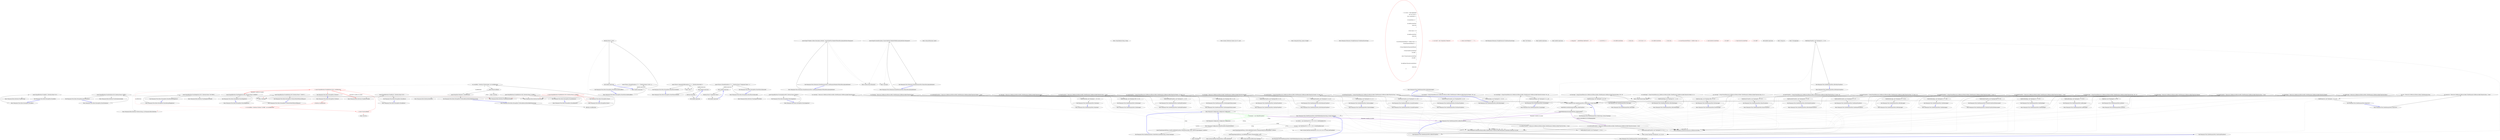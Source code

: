 digraph  {
m2_51 [cluster="Humanizer.Bytes.ByteSize.FromBits(long)", file="EnumExtensions.cs", label="Entry Humanizer.Bytes.ByteSize.FromBits(long)", span="93-93"];
m2_5 [cluster="Unk.Equal", file="EnumExtensions.cs", label="Entry Unk.Equal", span=""];
m2_26 [cluster="Humanizer.Tests.Bytes.ParsingTests.TryParseWorksWithLotsOfSpaces()", file="EnumExtensions.cs", label="Entry Humanizer.Tests.Bytes.ParsingTests.TryParseWorksWithLotsOfSpaces()", span="45-45"];
m2_27 [cluster="Humanizer.Tests.Bytes.ParsingTests.TryParseWorksWithLotsOfSpaces()", file="EnumExtensions.cs", label="Assert.Equal(ByteSize.FromKilobytes(100), ByteSize.Parse('' 100 KB ''))", span="47-47"];
m2_28 [cluster="Humanizer.Tests.Bytes.ParsingTests.TryParseWorksWithLotsOfSpaces()", file="EnumExtensions.cs", label="Exit Humanizer.Tests.Bytes.ParsingTests.TryParseWorksWithLotsOfSpaces()", span="45-45"];
m2_12 [cluster="Humanizer.Bytes.ByteSize.TryParse(string, out Humanizer.Bytes.ByteSize)", file="EnumExtensions.cs", label="Entry Humanizer.Bytes.ByteSize.TryParse(string, out Humanizer.Bytes.ByteSize)", span="280-280"];
m2_17 [cluster="Humanizer.Bytes.ByteSize.FromMegabytes(double)", file="EnumExtensions.cs", label="Entry Humanizer.Bytes.ByteSize.FromMegabytes(double)", span="108-108"];
m2_55 [cluster="Humanizer.Bytes.ByteSize.FromBytes(double)", file="EnumExtensions.cs", label="Entry Humanizer.Bytes.ByteSize.FromBytes(double)", span="98-98"];
m2_32 [cluster="Unk.>", file="EnumExtensions.cs", label="Entry Unk.>", span=""];
m2_18 [cluster="Humanizer.Tests.Bytes.ParsingTests.TryParseReturnsFalseOnBadValue(string)", file="EnumExtensions.cs", label="Entry Humanizer.Tests.Bytes.ParsingTests.TryParseReturnsFalseOnBadValue(string)", span="35-35"];
m2_19 [cluster="Humanizer.Tests.Bytes.ParsingTests.TryParseReturnsFalseOnBadValue(string)", file="EnumExtensions.cs", label="ByteSize resultByteSize", span="37-37"];
m2_20 [cluster="Humanizer.Tests.Bytes.ParsingTests.TryParseReturnsFalseOnBadValue(string)", file="EnumExtensions.cs", label="var resultBool = ByteSize.TryParse(input, out resultByteSize)", span="38-38"];
m2_21 [cluster="Humanizer.Tests.Bytes.ParsingTests.TryParseReturnsFalseOnBadValue(string)", file="EnumExtensions.cs", label="Assert.False(resultBool)", span="40-40"];
m2_22 [cluster="Humanizer.Tests.Bytes.ParsingTests.TryParseReturnsFalseOnBadValue(string)", file="EnumExtensions.cs", label="Assert.Equal(new ByteSize(), resultByteSize)", span="41-41"];
m2_23 [cluster="Humanizer.Tests.Bytes.ParsingTests.TryParseReturnsFalseOnBadValue(string)", file="EnumExtensions.cs", label="Exit Humanizer.Tests.Bytes.ParsingTests.TryParseReturnsFalseOnBadValue(string)", span="35-35"];
m2_24 [cluster="Unk.False", file="EnumExtensions.cs", label="Entry Unk.False", span=""];
m2_48 [cluster="Humanizer.Tests.Bytes.ParsingTests.ParseBits()", file="EnumExtensions.cs", label="Entry Humanizer.Tests.Bytes.ParsingTests.ParseBits()", span="69-69"];
m2_49 [cluster="Humanizer.Tests.Bytes.ParsingTests.ParseBits()", file="EnumExtensions.cs", label="Assert.Equal(ByteSize.FromBits(1), ByteSize.Parse(''1b''))", span="71-71"];
m2_50 [cluster="Humanizer.Tests.Bytes.ParsingTests.ParseBits()", file="EnumExtensions.cs", label="Exit Humanizer.Tests.Bytes.ParsingTests.ParseBits()", span="69-69"];
m2_42 [cluster="Humanizer.Tests.Bytes.ParsingTests.ParseThrowsOnNull()", file="EnumExtensions.cs", label="Entry Humanizer.Tests.Bytes.ParsingTests.ParseThrowsOnNull()", span="63-63"];
m2_43 [cluster="Humanizer.Tests.Bytes.ParsingTests.ParseThrowsOnNull()", file="EnumExtensions.cs", label="Assert.Throws<ArgumentNullException>(() => { ByteSize.Parse(null); })", span="65-65"];
m2_44 [cluster="Humanizer.Tests.Bytes.ParsingTests.ParseThrowsOnNull()", file="EnumExtensions.cs", label="Exit Humanizer.Tests.Bytes.ParsingTests.ParseThrowsOnNull()", span="63-63"];
m2_4 [cluster="Humanizer.Bytes.ByteSize.Parse(string)", file="EnumExtensions.cs", label="Entry Humanizer.Bytes.ByteSize.Parse(string)", span="354-354"];
m2_29 [cluster="Humanizer.Tests.Bytes.ParsingTests.ParseThrowsOnPartialBits()", file="EnumExtensions.cs", label="Entry Humanizer.Tests.Bytes.ParsingTests.ParseThrowsOnPartialBits()", span="51-51"];
m2_30 [cluster="Humanizer.Tests.Bytes.ParsingTests.ParseThrowsOnPartialBits()", file="EnumExtensions.cs", label="Assert.Throws<FormatException>(() => { ByteSize.Parse(''10.5b''); })", span="53-53"];
m2_31 [cluster="Humanizer.Tests.Bytes.ParsingTests.ParseThrowsOnPartialBits()", file="EnumExtensions.cs", label="Exit Humanizer.Tests.Bytes.ParsingTests.ParseThrowsOnPartialBits()", span="51-51"];
m2_66 [cluster="Humanizer.Tests.Bytes.ParsingTests.ParseTerabytes()", file="EnumExtensions.cs", label="Entry Humanizer.Tests.Bytes.ParsingTests.ParseTerabytes()", span="99-99"];
m2_67 [cluster="Humanizer.Tests.Bytes.ParsingTests.ParseTerabytes()", file="EnumExtensions.cs", label="Assert.Equal(ByteSize.FromTerabytes(100), ByteSize.Parse(''100TB''))", span="101-101"];
m2_68 [cluster="Humanizer.Tests.Bytes.ParsingTests.ParseTerabytes()", file="EnumExtensions.cs", label="Exit Humanizer.Tests.Bytes.ParsingTests.ParseTerabytes()", span="99-99"];
m2_69 [cluster="Humanizer.Bytes.ByteSize.FromTerabytes(double)", file="EnumExtensions.cs", label="Entry Humanizer.Bytes.ByteSize.FromTerabytes(double)", span="118-118"];
m2_36 [cluster="Humanizer.Tests.Bytes.ParsingTests.ParseThrowsOnInvalid()", file="EnumExtensions.cs", label="Entry Humanizer.Tests.Bytes.ParsingTests.ParseThrowsOnInvalid()", span="57-57"];
m2_37 [cluster="Humanizer.Tests.Bytes.ParsingTests.ParseThrowsOnInvalid()", file="EnumExtensions.cs", label="Assert.Throws<FormatException>(() => { ByteSize.Parse(''Unexpected Value''); })", span="59-59"];
m2_38 [cluster="Humanizer.Tests.Bytes.ParsingTests.ParseThrowsOnInvalid()", file="EnumExtensions.cs", label="Exit Humanizer.Tests.Bytes.ParsingTests.ParseThrowsOnInvalid()", span="57-57"];
m2_59 [cluster="Humanizer.Tests.Bytes.ParsingTests.ParseMegabytes()", file="EnumExtensions.cs", label="Entry Humanizer.Tests.Bytes.ParsingTests.ParseMegabytes()", span="87-87"];
m2_60 [cluster="Humanizer.Tests.Bytes.ParsingTests.ParseMegabytes()", file="EnumExtensions.cs", label="Assert.Equal(ByteSize.FromMegabytes(1000), ByteSize.Parse(''1000MB''))", span="89-89"];
m2_61 [cluster="Humanizer.Tests.Bytes.ParsingTests.ParseMegabytes()", file="EnumExtensions.cs", label="Exit Humanizer.Tests.Bytes.ParsingTests.ParseMegabytes()", span="87-87"];
m2_56 [cluster="Humanizer.Tests.Bytes.ParsingTests.ParseKilobytes()", file="EnumExtensions.cs", label="Entry Humanizer.Tests.Bytes.ParsingTests.ParseKilobytes()", span="81-81"];
m2_57 [cluster="Humanizer.Tests.Bytes.ParsingTests.ParseKilobytes()", file="EnumExtensions.cs", label="Assert.Equal(ByteSize.FromKilobytes(1020), ByteSize.Parse(''1020KB''))", span="83-83"];
m2_58 [cluster="Humanizer.Tests.Bytes.ParsingTests.ParseKilobytes()", file="EnumExtensions.cs", label="Exit Humanizer.Tests.Bytes.ParsingTests.ParseKilobytes()", span="81-81"];
m2_65 [cluster="Humanizer.Bytes.ByteSize.FromGigabytes(double)", file="EnumExtensions.cs", label="Entry Humanizer.Bytes.ByteSize.FromGigabytes(double)", span="113-113"];
m2_3 [cluster="Humanizer.Bytes.ByteSize.FromKilobytes(double)", file="EnumExtensions.cs", label="Entry Humanizer.Bytes.ByteSize.FromKilobytes(double)", span="103-103"];
m2_0 [cluster="Humanizer.Tests.Bytes.ParsingTests.Parse()", file="EnumExtensions.cs", label="Entry Humanizer.Tests.Bytes.ParsingTests.Parse()", span="10-10"];
m2_1 [cluster="Humanizer.Tests.Bytes.ParsingTests.Parse()", color=red, community=0, file="EnumExtensions.cs", label="-1: Assert.Equal(ByteSize.FromKilobytes(1020), ByteSize.Parse(''1020KB''))", span="12-12"];
m2_2 [cluster="Humanizer.Tests.Bytes.ParsingTests.Parse()", file="EnumExtensions.cs", label="Exit Humanizer.Tests.Bytes.ParsingTests.Parse()", span="10-10"];
m2_45 [cluster="lambda expression", file="EnumExtensions.cs", label="Entry lambda expression", span="65-65"];
m2_33 [cluster="lambda expression", file="EnumExtensions.cs", label="Entry lambda expression", span="53-53"];
m2_34 [cluster="lambda expression", file="EnumExtensions.cs", label="ByteSize.Parse(''10.5b'')", span="53-53"];
m2_35 [cluster="lambda expression", file="EnumExtensions.cs", label="Exit lambda expression", span="53-53"];
m2_39 [cluster="lambda expression", file="EnumExtensions.cs", label="Entry lambda expression", span="59-59"];
m2_40 [cluster="lambda expression", file="EnumExtensions.cs", label="ByteSize.Parse(''Unexpected Value'')", span="59-59"];
m2_41 [cluster="lambda expression", file="EnumExtensions.cs", label="Exit lambda expression", span="59-59"];
m2_46 [cluster="lambda expression", file="EnumExtensions.cs", label="ByteSize.Parse(null)", span="65-65"];
m2_47 [cluster="lambda expression", file="EnumExtensions.cs", label="Exit lambda expression", span="65-65"];
m2_62 [cluster="Humanizer.Tests.Bytes.ParsingTests.ParseGigabytes()", file="EnumExtensions.cs", label="Entry Humanizer.Tests.Bytes.ParsingTests.ParseGigabytes()", span="93-93"];
m2_63 [cluster="Humanizer.Tests.Bytes.ParsingTests.ParseGigabytes()", file="EnumExtensions.cs", label="Assert.Equal(ByteSize.FromGigabytes(805), ByteSize.Parse(''805GB''))", span="95-95"];
m2_64 [cluster="Humanizer.Tests.Bytes.ParsingTests.ParseGigabytes()", file="EnumExtensions.cs", label="Exit Humanizer.Tests.Bytes.ParsingTests.ParseGigabytes()", span="93-93"];
m2_13 [cluster="Unk.True", file="EnumExtensions.cs", label="Entry Unk.True", span=""];
m2_25 [cluster="Humanizer.Bytes.ByteSize.ByteSize()", file="EnumExtensions.cs", label="Entry Humanizer.Bytes.ByteSize.ByteSize()", span="8-8"];
m2_52 [cluster="Humanizer.Tests.Bytes.ParsingTests.ParseBytes()", file="EnumExtensions.cs", label="Entry Humanizer.Tests.Bytes.ParsingTests.ParseBytes()", span="75-75"];
m2_53 [cluster="Humanizer.Tests.Bytes.ParsingTests.ParseBytes()", file="EnumExtensions.cs", label="Assert.Equal(ByteSize.FromBytes(1), ByteSize.Parse(''1B''))", span="77-77"];
m2_54 [cluster="Humanizer.Tests.Bytes.ParsingTests.ParseBytes()", file="EnumExtensions.cs", label="Exit Humanizer.Tests.Bytes.ParsingTests.ParseBytes()", span="75-75"];
m2_6 [cluster="Humanizer.Tests.Bytes.ParsingTests.TryParse()", file="EnumExtensions.cs", label="Entry Humanizer.Tests.Bytes.ParsingTests.TryParse()", span="16-16"];
m2_7 [cluster="Humanizer.Tests.Bytes.ParsingTests.TryParse()", color=red, community=0, file="EnumExtensions.cs", label="-1: ByteSize resultByteSize", span="18-18"];
m2_8 [cluster="Humanizer.Tests.Bytes.ParsingTests.TryParse()", color=red, community=0, file="EnumExtensions.cs", label="-1: var resultBool = ByteSize.TryParse(''1020KB'', out resultByteSize)", span="19-19"];
m2_9 [cluster="Humanizer.Tests.Bytes.ParsingTests.TryParse()", color=red, community=0, file="EnumExtensions.cs", label="-1: Assert.True(resultBool)", span="21-21"];
m2_10 [cluster="Humanizer.Tests.Bytes.ParsingTests.TryParse()", color=red, community=0, file="EnumExtensions.cs", label="-1: Assert.Equal(ByteSize.FromKilobytes(1020), resultByteSize)", span="22-22"];
m2_11 [cluster="Humanizer.Tests.Bytes.ParsingTests.TryParse()", file="EnumExtensions.cs", label="Exit Humanizer.Tests.Bytes.ParsingTests.TryParse()", span="16-16"];
m2_14 [cluster="Humanizer.Tests.Bytes.ParsingTests.ParseDecimalMegabytes()", file="EnumExtensions.cs", label="Entry Humanizer.Tests.Bytes.ParsingTests.ParseDecimalMegabytes()", span="26-26"];
m2_15 [cluster="Humanizer.Tests.Bytes.ParsingTests.ParseDecimalMegabytes()", file="EnumExtensions.cs", label="Assert.Equal(ByteSize.FromMegabytes(100.5), ByteSize.Parse(''100.5MB''))", span="28-28"];
m2_16 [cluster="Humanizer.Tests.Bytes.ParsingTests.ParseDecimalMegabytes()", file="EnumExtensions.cs", label="Exit Humanizer.Tests.Bytes.ParsingTests.ParseDecimalMegabytes()", span="26-26"];
m3_4 [cluster="Unk.Equal", file="EnumExtensionsTests.cs", label="Entry Unk.Equal", span=""];
m3_5 [cluster="Humanizer.Tests.Extensions.EnumExtensionsTests.CanHumanizeMembersWithoutDescriptionAttribute()", file="EnumExtensionsTests.cs", label="Entry Humanizer.Tests.Extensions.EnumExtensionsTests.CanHumanizeMembersWithoutDescriptionAttribute()", span="24-24"];
m3_6 [cluster="Humanizer.Tests.Extensions.EnumExtensionsTests.CanHumanizeMembersWithoutDescriptionAttribute()", file="EnumExtensionsTests.cs", label="Assert.Equal(''Member without description attribute'', EnumUnderTest.MemberWithoutDescriptionAttribute.Humanize())", span="26-26"];
m3_7 [cluster="Humanizer.Tests.Extensions.EnumExtensionsTests.CanHumanizeMembersWithoutDescriptionAttribute()", file="EnumExtensionsTests.cs", label="Exit Humanizer.Tests.Extensions.EnumExtensionsTests.CanHumanizeMembersWithoutDescriptionAttribute()", span="24-24"];
m3_3 [cluster="System.Enum.Humanize()", file="EnumExtensionsTests.cs", label="Entry System.Enum.Humanize()", span="8-8"];
m3_0 [cluster="Humanizer.Tests.Extensions.EnumExtensionsTests.HonorsDescriptionAttribute()", file="EnumExtensionsTests.cs", label="Entry Humanizer.Tests.Extensions.EnumExtensionsTests.HonorsDescriptionAttribute()", span="18-18"];
m3_1 [cluster="Humanizer.Tests.Extensions.EnumExtensionsTests.HonorsDescriptionAttribute()", file="EnumExtensionsTests.cs", label="Assert.Equal(CustomDescription, EnumUnderTest.MemberWithDescriptionAttribute.Humanize())", span="20-20"];
m3_2 [cluster="Humanizer.Tests.Extensions.EnumExtensionsTests.HonorsDescriptionAttribute()", file="EnumExtensionsTests.cs", label="Exit Humanizer.Tests.Extensions.EnumExtensionsTests.HonorsDescriptionAttribute()", span="18-18"];
m4_3 [cluster="string.Split(params char[])", file="StringExtensions.cs", label="Entry string.Split(params char[])", span="0-0"];
m4_14 [cluster="string.Replace(string, string)", file="StringExtensions.cs", label="Entry string.Replace(string, string)", span="0-0"];
m4_10 [cluster="System.Collections.Generic.List<T>.List()", file="StringExtensions.cs", label="Entry System.Collections.Generic.List<T>.List()", span="0-0"];
m4_4 [cluster="string.Join(string, params string[])", file="StringExtensions.cs", label="Entry string.Join(string, params string[])", span="0-0"];
m4_5 [cluster="Humanize.Extensions.StringExtensions.FromPascalCase(string)", file="StringExtensions.cs", label="Entry Humanize.Extensions.StringExtensions.FromPascalCase(string)", span="9-9"];
m4_6 [cluster="Humanize.Extensions.StringExtensions.FromPascalCase(string)", color=red, community=0, file="StringExtensions.cs", label="-1: var chars = name.Aggregate(\r\n                new List<char>(),\r\n                (list, currentChar) =>\r\n                {\r\n                    if (currentChar == ' ')\r\n                    {\r\n                        list.Add(currentChar);\r\n                        return list;\r\n                    }\r\n\r\n                    if (list.Count == 0)\r\n                    {\r\n                        list.Add(currentChar);\r\n                        return list;\r\n                    }\r\n\r\n                    var lastCharacterInTheList = list[list.Count - 1];\r\n                    if (lastCharacterInTheList != ' ')\r\n                    {\r\n                        if (char.IsDigit(lastCharacterInTheList))\r\n                        {\r\n                            if (char.IsLetter(currentChar))\r\n                                list.Add(' ');\r\n                        }\r\n                        else if (!char.IsLower(currentChar))\r\n                            list.Add(' ');\r\n                    }\r\n\r\n                    list.Add(char.ToLower(currentChar));\r\n\r\n                    return list;\r\n                })", span="11-42"];
m4_7 [cluster="Humanize.Extensions.StringExtensions.FromPascalCase(string)", color=red, community=0, file="StringExtensions.cs", label="-1: var result = new string(chars.ToArray())", span="44-44"];
m4_8 [cluster="Humanize.Extensions.StringExtensions.FromPascalCase(string)", color=red, community=0, file="StringExtensions.cs", label="-1: return result.Replace('' i '', '' I '');", span="45-45"];
m4_9 [cluster="Humanize.Extensions.StringExtensions.FromPascalCase(string)", file="StringExtensions.cs", label="Exit Humanize.Extensions.StringExtensions.FromPascalCase(string)", span="9-9"];
m4_13 [cluster="Unk.ToArray", file="StringExtensions.cs", label="Entry Unk.ToArray", span=""];
m4_15 [cluster="lambda expression", file="StringExtensions.cs", label="Entry lambda expression", span="13-42"];
m4_0 [cluster="lambda expression", file="StringExtensions.cs", label="Entry lambda expression", span="8-8"];
m4_1 [cluster="lambda expression", color=red, community=0, file="StringExtensions.cs", label="-1: string.Join('' '', methodName.Split(new[] { '_' }))", span="8-8"];
m4_16 [cluster="lambda expression", color=red, community=0, file="StringExtensions.cs", label="-1: currentChar == ' '", span="15-15"];
m4_17 [cluster="lambda expression", color=red, community=0, file="StringExtensions.cs", label="-1: list.Add(currentChar)", span="17-17"];
m4_18 [cluster="lambda expression", color=red, community=0, file="StringExtensions.cs", label="-1: return list;", span="18-18"];
m4_19 [cluster="lambda expression", color=red, community=0, file="StringExtensions.cs", label="-1: list.Count == 0", span="21-21"];
m4_20 [cluster="lambda expression", color=red, community=0, file="StringExtensions.cs", label="-1: list.Add(currentChar)", span="23-23"];
m4_21 [cluster="lambda expression", color=red, community=0, file="StringExtensions.cs", label="-1: return list;", span="24-24"];
m4_22 [cluster="lambda expression", color=red, community=0, file="StringExtensions.cs", label="-1: var lastCharacterInTheList = list[list.Count - 1]", span="27-27"];
m4_25 [cluster="lambda expression", color=red, community=0, file="StringExtensions.cs", label="-1: char.IsLetter(currentChar)", span="32-32"];
m4_26 [cluster="lambda expression", color=red, community=0, file="StringExtensions.cs", label="-1: list.Add(' ')", span="33-33"];
m4_27 [cluster="lambda expression", color=red, community=0, file="StringExtensions.cs", label="-1: !char.IsLower(currentChar)", span="35-35"];
m4_28 [cluster="lambda expression", color=red, community=0, file="StringExtensions.cs", label="-1: list.Add(' ')", span="36-36"];
m4_2 [cluster="lambda expression", file="StringExtensions.cs", label="Exit lambda expression", span="8-8"];
m4_12 [cluster="string.cstr", file="StringExtensions.cs", label="Entry string.cstr", span=""];
m4_11 [cluster="Unk.Aggregate", file="StringExtensions.cs", label="Entry Unk.Aggregate", span=""];
m5_92 [cluster="Humanizer.Tests.DateHumanizeTests.AFewMinutesAgo()", file="StringExtensionsTests.cs", label="Entry Humanizer.Tests.DateHumanizeTests.AFewMinutesAgo()", span="153-153"];
m5_93 [cluster="Humanizer.Tests.DateHumanizeTests.AFewMinutesAgo()", file="StringExtensionsTests.cs", label="var minsAgo = string.Format(Resources.GetResource(ResourceKeys.DateHumanize.GetResourceKey(TimeUnit.Minute, 10)), 10)", span="155-155"];
m5_94 [cluster="Humanizer.Tests.DateHumanizeTests.AFewMinutesAgo()", file="StringExtensionsTests.cs", label="Verify(minsAgo, new TimeSpan(0, 0, -10, 0))", span="156-156"];
m5_95 [cluster="Humanizer.Tests.DateHumanizeTests.AFewMinutesAgo()", file="StringExtensionsTests.cs", label="Exit Humanizer.Tests.DateHumanizeTests.AFewMinutesAgo()", span="153-153"];
m5_7 [cluster="System.DateTime.Humanize(bool, System.DateTime?)", file="StringExtensionsTests.cs", label="Entry System.DateTime.Humanize(bool, System.DateTime?)", span="18-18"];
m5_52 [cluster="Humanizer.Tests.DateHumanizeTests.AFewDaysFromNow()", file="StringExtensionsTests.cs", label="Entry Humanizer.Tests.DateHumanizeTests.AFewDaysFromNow()", span="83-83"];
m5_53 [cluster="Humanizer.Tests.DateHumanizeTests.AFewDaysFromNow()", file="StringExtensionsTests.cs", label="var daysFromNow = string.Format(Resources.GetResource(ResourceKeys.DateHumanize.GetResourceKey(TimeUnit.Day, 10, true)), 10)", span="85-85"];
m5_54 [cluster="Humanizer.Tests.DateHumanizeTests.AFewDaysFromNow()", file="StringExtensionsTests.cs", label="Verify(daysFromNow, new TimeSpan(10, 1, 0, 0))", span="86-86"];
m5_55 [cluster="Humanizer.Tests.DateHumanizeTests.AFewDaysFromNow()", file="StringExtensionsTests.cs", label="Exit Humanizer.Tests.DateHumanizeTests.AFewDaysFromNow()", span="83-83"];
m5_36 [cluster="Humanizer.Tests.DateHumanizeTests.AFewMinutesFromNow()", file="StringExtensionsTests.cs", label="Entry Humanizer.Tests.DateHumanizeTests.AFewMinutesFromNow()", span="55-55"];
m5_37 [cluster="Humanizer.Tests.DateHumanizeTests.AFewMinutesFromNow()", file="StringExtensionsTests.cs", label="var minsFromNow = string.Format(Resources.GetResource(ResourceKeys.DateHumanize.GetResourceKey(TimeUnit.Minute, 10, true)), 10)", span="57-57"];
m5_38 [cluster="Humanizer.Tests.DateHumanizeTests.AFewMinutesFromNow()", file="StringExtensionsTests.cs", label="Verify(minsFromNow, new TimeSpan(0, 0, 10, 0))", span="58-58"];
m5_39 [cluster="Humanizer.Tests.DateHumanizeTests.AFewMinutesFromNow()", file="StringExtensionsTests.cs", label="Exit Humanizer.Tests.DateHumanizeTests.AFewMinutesFromNow()", span="55-55"];
m5_72 [cluster="Humanizer.Tests.DateHumanizeTests.FewYearsFromNow()", file="StringExtensionsTests.cs", label="Entry Humanizer.Tests.DateHumanizeTests.FewYearsFromNow()", span="118-118"];
m5_73 [cluster="Humanizer.Tests.DateHumanizeTests.FewYearsFromNow()", file="StringExtensionsTests.cs", label="var fewYearsFromNow = string.Format(Resources.GetResource(ResourceKeys.DateHumanize.GetResourceKey(TimeUnit.Year, 2, true)), 2)", span="120-120"];
m5_74 [cluster="Humanizer.Tests.DateHumanizeTests.FewYearsFromNow()", file="StringExtensionsTests.cs", label="Verify(fewYearsFromNow, new TimeSpan(900, 0, 0, 0))", span="121-121"];
m5_75 [cluster="Humanizer.Tests.DateHumanizeTests.FewYearsFromNow()", file="StringExtensionsTests.cs", label="Exit Humanizer.Tests.DateHumanizeTests.FewYearsFromNow()", span="118-118"];
m5_120 [cluster="Humanizer.Tests.DateHumanizeTests.OneYearAgoIsNotAccureate()", file="StringExtensionsTests.cs", label="Entry Humanizer.Tests.DateHumanizeTests.OneYearAgoIsNotAccureate()", span="202-202"];
m5_121 [cluster="Humanizer.Tests.DateHumanizeTests.OneYearAgoIsNotAccureate()", file="StringExtensionsTests.cs", label="var aYearAgo = Resources.GetResource(ResourceKeys.DateHumanize.GetResourceKey(TimeUnit.Year))", span="204-204"];
m5_122 [cluster="Humanizer.Tests.DateHumanizeTests.OneYearAgoIsNotAccureate()", file="StringExtensionsTests.cs", label="Verify(aYearAgo, new TimeSpan(-360, 0, 0, 0))", span="205-205"];
m5_123 [cluster="Humanizer.Tests.DateHumanizeTests.OneYearAgoIsNotAccureate()", file="StringExtensionsTests.cs", label="Exit Humanizer.Tests.DateHumanizeTests.OneYearAgoIsNotAccureate()", span="202-202"];
m5_8 [cluster="Unk.Equal", file="StringExtensionsTests.cs", label="Entry Unk.Equal", span=""];
m5_9 [cluster="Humanizer.Tests.DateHumanizeTests.VerifyWithDateInjection(string, System.TimeSpan)", file="StringExtensionsTests.cs", label="Entry Humanizer.Tests.DateHumanizeTests.VerifyWithDateInjection(string, System.TimeSpan)", span="18-18"];
m5_10 [cluster="Humanizer.Tests.DateHumanizeTests.VerifyWithDateInjection(string, System.TimeSpan)", file="StringExtensionsTests.cs", label="var utcNow = new DateTime(2013, 6, 20, 9, 58, 22, DateTimeKind.Utc)", span="20-20"];
m5_12 [cluster="Humanizer.Tests.DateHumanizeTests.VerifyWithDateInjection(string, System.TimeSpan)", file="StringExtensionsTests.cs", label="Assert.Equal(expectedString, utcNow.Add(deltaFromNow).Humanize(dateToCompareAgainst: utcNow))", span="23-23"];
m5_13 [cluster="Humanizer.Tests.DateHumanizeTests.VerifyWithDateInjection(string, System.TimeSpan)", file="StringExtensionsTests.cs", label="Assert.Equal(expectedString, now.Add(deltaFromNow).Humanize(false, now))", span="24-24"];
m5_11 [cluster="Humanizer.Tests.DateHumanizeTests.VerifyWithDateInjection(string, System.TimeSpan)", file="StringExtensionsTests.cs", label="var now = new DateTime(2013, 6, 20, 11, 58, 22, DateTimeKind.Local)", span="21-21"];
m5_14 [cluster="Humanizer.Tests.DateHumanizeTests.VerifyWithDateInjection(string, System.TimeSpan)", file="StringExtensionsTests.cs", label="Exit Humanizer.Tests.DateHumanizeTests.VerifyWithDateInjection(string, System.TimeSpan)", span="18-18"];
m5_56 [cluster="Humanizer.Tests.DateHumanizeTests.OneMonthFromNow()", file="StringExtensionsTests.cs", label="Entry Humanizer.Tests.DateHumanizeTests.OneMonthFromNow()", span="90-90"];
m5_57 [cluster="Humanizer.Tests.DateHumanizeTests.OneMonthFromNow()", file="StringExtensionsTests.cs", label="var oneMonthFromNow = Resources.GetResource(ResourceKeys.DateHumanize.GetResourceKey(TimeUnit.Month, 1, true))", span="92-92"];
m5_58 [cluster="Humanizer.Tests.DateHumanizeTests.OneMonthFromNow()", file="StringExtensionsTests.cs", label="Verify(oneMonthFromNow, new TimeSpan(31, 1, 0, 0))", span="93-93"];
m5_59 [cluster="Humanizer.Tests.DateHumanizeTests.OneMonthFromNow()", file="StringExtensionsTests.cs", label="Exit Humanizer.Tests.DateHumanizeTests.OneMonthFromNow()", span="90-90"];
m5_104 [cluster="Humanizer.Tests.DateHumanizeTests.Yesterday()", file="StringExtensionsTests.cs", label="Entry Humanizer.Tests.DateHumanizeTests.Yesterday()", span="174-174"];
m5_105 [cluster="Humanizer.Tests.DateHumanizeTests.Yesterday()", file="StringExtensionsTests.cs", label="var yesterday = Resources.GetResource(ResourceKeys.DateHumanize.GetResourceKey(TimeUnit.Day))", span="176-176"];
m5_106 [cluster="Humanizer.Tests.DateHumanizeTests.Yesterday()", file="StringExtensionsTests.cs", label="Verify(yesterday, new TimeSpan(-1, -10, 0, 0))", span="177-177"];
m5_107 [cluster="Humanizer.Tests.DateHumanizeTests.Yesterday()", file="StringExtensionsTests.cs", label="Exit Humanizer.Tests.DateHumanizeTests.Yesterday()", span="174-174"];
m5_26 [cluster="System.TimeSpan.TimeSpan(int, int, int, int)", file="StringExtensionsTests.cs", label="Entry System.TimeSpan.TimeSpan(int, int, int, int)", span="0-0"];
m5_20 [cluster="Humanizer.Tests.DateHumanizeTests.OneSecondFromNow()", file="StringExtensionsTests.cs", label="Entry Humanizer.Tests.DateHumanizeTests.OneSecondFromNow()", span="34-34"];
m5_21 [cluster="Humanizer.Tests.DateHumanizeTests.OneSecondFromNow()", file="StringExtensionsTests.cs", label="var oneSecondFromNow = Resources.GetResource(ResourceKeys.DateHumanize.GetResourceKey(TimeUnit.Second, 1, true))", span="36-36"];
m5_22 [cluster="Humanizer.Tests.DateHumanizeTests.OneSecondFromNow()", file="StringExtensionsTests.cs", label="Verify(oneSecondFromNow, new TimeSpan(0, 0, 0, 1))", span="37-37"];
m5_23 [cluster="Humanizer.Tests.DateHumanizeTests.OneSecondFromNow()", file="StringExtensionsTests.cs", label="Exit Humanizer.Tests.DateHumanizeTests.OneSecondFromNow()", span="34-34"];
m5_31 [cluster="string.Format(string, object)", file="StringExtensionsTests.cs", label="Entry string.Format(string, object)", span="0-0"];
m5_84 [cluster="Humanizer.Tests.DateHumanizeTests.SecondsAgo()", file="StringExtensionsTests.cs", label="Entry Humanizer.Tests.DateHumanizeTests.SecondsAgo()", span="139-139"];
m5_85 [cluster="Humanizer.Tests.DateHumanizeTests.SecondsAgo()", file="StringExtensionsTests.cs", label="var secondsAgo = string.Format(Resources.GetResource(ResourceKeys.DateHumanize.GetResourceKey(TimeUnit.Second, 10)), 10)", span="141-141"];
m5_86 [cluster="Humanizer.Tests.DateHumanizeTests.SecondsAgo()", file="StringExtensionsTests.cs", label="Verify(secondsAgo, new TimeSpan(0, 0, 0, -10))", span="142-142"];
m5_87 [cluster="Humanizer.Tests.DateHumanizeTests.SecondsAgo()", file="StringExtensionsTests.cs", label="Exit Humanizer.Tests.DateHumanizeTests.SecondsAgo()", span="139-139"];
m5_0 [cluster="Humanizer.Configuration.Configurator.Configurator()", file="StringExtensionsTests.cs", label="Entry Humanizer.Configuration.Configurator.Configurator()", span="12-12"];
m5_1 [cluster="Humanizer.Configuration.Configurator.Configurator()", color=green, community=0, file="StringExtensionsTests.cs", label="-1: Formatter = new DefaultFormatter()", span="15-15"];
m5_3 [cluster="Humanizer.Configuration.DefaultFormatter.DefaultFormatter()", file="StringExtensionsTests.cs", label="Entry Humanizer.Configuration.DefaultFormatter.DefaultFormatter()", span="2-2"];
m5_4 [cluster="Humanizer.Tests.DateHumanizeTests.VerifyWithCurrentDate(string, System.TimeSpan)", file="StringExtensionsTests.cs", label="Assert.Equal(expectedString, localNow.Add(deltaFromNow).Humanize(utcDate: false, dateToCompareAgainst: localNow))", span="15-15"];
m5_2 [cluster="Humanizer.Configuration.Configurator.Configurator()", file="StringExtensionsTests.cs", label="Exit Humanizer.Configuration.Configurator.Configurator()", span="12-12"];
m5_5 [cluster="Humanizer.Tests.DateHumanizeTests.VerifyWithCurrentDate(string, System.TimeSpan)", file="StringExtensionsTests.cs", label="Exit Humanizer.Tests.DateHumanizeTests.VerifyWithCurrentDate(string, System.TimeSpan)", span="8-8"];
m5_40 [cluster="Humanizer.Tests.DateHumanizeTests.AnHourFromNow()", file="StringExtensionsTests.cs", label="Entry Humanizer.Tests.DateHumanizeTests.AnHourFromNow()", span="62-62"];
m5_41 [cluster="Humanizer.Tests.DateHumanizeTests.AnHourFromNow()", file="StringExtensionsTests.cs", label="var anHourFromNow = Resources.GetResource(ResourceKeys.DateHumanize.GetResourceKey(TimeUnit.Hour, 1, true))", span="64-64"];
m5_42 [cluster="Humanizer.Tests.DateHumanizeTests.AnHourFromNow()", file="StringExtensionsTests.cs", label="Verify(anHourFromNow, new TimeSpan(0, 1, 10, 0))", span="65-65"];
m5_43 [cluster="Humanizer.Tests.DateHumanizeTests.AnHourFromNow()", file="StringExtensionsTests.cs", label="Exit Humanizer.Tests.DateHumanizeTests.AnHourFromNow()", span="62-62"];
m5_24 [cluster="Humanizer.Localisation.ResourceKeys.DateHumanize.GetResourceKey(Humanizer.Localisation.TimeUnit, int, bool)", file="StringExtensionsTests.cs", label="Entry Humanizer.Localisation.ResourceKeys.DateHumanize.GetResourceKey(Humanizer.Localisation.TimeUnit, int, bool)", span="27-27"];
m5_124 [cluster="Humanizer.Tests.DateHumanizeTests.OneYearAgo()", file="StringExtensionsTests.cs", label="Entry Humanizer.Tests.DateHumanizeTests.OneYearAgo()", span="209-209"];
m5_125 [cluster="Humanizer.Tests.DateHumanizeTests.OneYearAgo()", file="StringExtensionsTests.cs", label="var aYearAgo = Resources.GetResource(ResourceKeys.DateHumanize.GetResourceKey(TimeUnit.Year))", span="211-211"];
m5_126 [cluster="Humanizer.Tests.DateHumanizeTests.OneYearAgo()", file="StringExtensionsTests.cs", label="Verify(aYearAgo, new TimeSpan(-400, 0, 0, 0))", span="212-212"];
m5_127 [cluster="Humanizer.Tests.DateHumanizeTests.OneYearAgo()", file="StringExtensionsTests.cs", label="Exit Humanizer.Tests.DateHumanizeTests.OneYearAgo()", span="209-209"];
m5_68 [cluster="Humanizer.Tests.DateHumanizeTests.OneYearFromNow()", file="StringExtensionsTests.cs", label="Entry Humanizer.Tests.DateHumanizeTests.OneYearFromNow()", span="111-111"];
m5_69 [cluster="Humanizer.Tests.DateHumanizeTests.OneYearFromNow()", file="StringExtensionsTests.cs", label="var aYearFromNow = Resources.GetResource(ResourceKeys.DateHumanize.GetResourceKey(TimeUnit.Year, 1, true))", span="113-113"];
m5_70 [cluster="Humanizer.Tests.DateHumanizeTests.OneYearFromNow()", file="StringExtensionsTests.cs", label="Verify(aYearFromNow, new TimeSpan(400, 0, 0, 0))", span="114-114"];
m5_71 [cluster="Humanizer.Tests.DateHumanizeTests.OneYearFromNow()", file="StringExtensionsTests.cs", label="Exit Humanizer.Tests.DateHumanizeTests.OneYearFromNow()", span="111-111"];
m5_27 [cluster="Humanizer.Tests.DateHumanizeTests.SecondsFromNow()", file="StringExtensionsTests.cs", label="Entry Humanizer.Tests.DateHumanizeTests.SecondsFromNow()", span="41-41"];
m5_28 [cluster="Humanizer.Tests.DateHumanizeTests.SecondsFromNow()", file="StringExtensionsTests.cs", label="var secsFromNow = string.Format(Resources.GetResource(ResourceKeys.DateHumanize.GetResourceKey(TimeUnit.Second, 10, true)), 10)", span="43-43"];
m5_29 [cluster="Humanizer.Tests.DateHumanizeTests.SecondsFromNow()", file="StringExtensionsTests.cs", label="Verify(secsFromNow, new TimeSpan(0, 0, 0, 10))", span="44-44"];
m5_30 [cluster="Humanizer.Tests.DateHumanizeTests.SecondsFromNow()", file="StringExtensionsTests.cs", label="Exit Humanizer.Tests.DateHumanizeTests.SecondsFromNow()", span="41-41"];
m5_15 [cluster="System.DateTime.DateTime(int, int, int, int, int, int, System.DateTimeKind)", file="StringExtensionsTests.cs", label="Entry System.DateTime.DateTime(int, int, int, int, int, int, System.DateTimeKind)", span="0-0"];
m5_80 [cluster="Humanizer.Tests.DateHumanizeTests.OneSecondAgo()", file="StringExtensionsTests.cs", label="Entry Humanizer.Tests.DateHumanizeTests.OneSecondAgo()", span="132-132"];
m5_81 [cluster="Humanizer.Tests.DateHumanizeTests.OneSecondAgo()", file="StringExtensionsTests.cs", label="var aSecAgo = Resources.GetResource(ResourceKeys.DateHumanize.GetResourceKey(TimeUnit.Second))", span="134-134"];
m5_82 [cluster="Humanizer.Tests.DateHumanizeTests.OneSecondAgo()", file="StringExtensionsTests.cs", label="Verify(aSecAgo, new TimeSpan(0, 0, 0, -1))", span="135-135"];
m5_83 [cluster="Humanizer.Tests.DateHumanizeTests.OneSecondAgo()", file="StringExtensionsTests.cs", label="Exit Humanizer.Tests.DateHumanizeTests.OneSecondAgo()", span="132-132"];
m5_6 [cluster="System.DateTime.Add(System.TimeSpan)", file="StringExtensionsTests.cs", label="Entry System.DateTime.Add(System.TimeSpan)", span="0-0"];
m5_88 [cluster="Humanizer.Tests.DateHumanizeTests.OneMinuteAgo()", file="StringExtensionsTests.cs", label="Entry Humanizer.Tests.DateHumanizeTests.OneMinuteAgo()", span="146-146"];
m5_89 [cluster="Humanizer.Tests.DateHumanizeTests.OneMinuteAgo()", file="StringExtensionsTests.cs", label="var aMinuteAgo = Resources.GetResource(ResourceKeys.DateHumanize.GetResourceKey(TimeUnit.Minute))", span="148-148"];
m5_90 [cluster="Humanizer.Tests.DateHumanizeTests.OneMinuteAgo()", file="StringExtensionsTests.cs", label="Verify(aMinuteAgo, new TimeSpan(0, 0, -1, -10))", span="149-149"];
m5_91 [cluster="Humanizer.Tests.DateHumanizeTests.OneMinuteAgo()", file="StringExtensionsTests.cs", label="Exit Humanizer.Tests.DateHumanizeTests.OneMinuteAgo()", span="146-146"];
m5_108 [cluster="Humanizer.Tests.DateHumanizeTests.AFewDaysAgo()", file="StringExtensionsTests.cs", label="Entry Humanizer.Tests.DateHumanizeTests.AFewDaysAgo()", span="181-181"];
m5_109 [cluster="Humanizer.Tests.DateHumanizeTests.AFewDaysAgo()", file="StringExtensionsTests.cs", label="var fewDaysAgo = string.Format(Resources.GetResource(ResourceKeys.DateHumanize.GetResourceKey(TimeUnit.Day, 10)), 10)", span="183-183"];
m5_110 [cluster="Humanizer.Tests.DateHumanizeTests.AFewDaysAgo()", file="StringExtensionsTests.cs", label="Verify(fewDaysAgo, new TimeSpan(-10, -1, 0, 0))", span="184-184"];
m5_111 [cluster="Humanizer.Tests.DateHumanizeTests.AFewDaysAgo()", file="StringExtensionsTests.cs", label="Exit Humanizer.Tests.DateHumanizeTests.AFewDaysAgo()", span="181-181"];
m5_64 [cluster="Humanizer.Tests.DateHumanizeTests.OneYearFromNowIsNotAccureate()", file="StringExtensionsTests.cs", label="Entry Humanizer.Tests.DateHumanizeTests.OneYearFromNowIsNotAccureate()", span="104-104"];
m5_65 [cluster="Humanizer.Tests.DateHumanizeTests.OneYearFromNowIsNotAccureate()", file="StringExtensionsTests.cs", label="var aYearFromNow = Resources.GetResource(ResourceKeys.DateHumanize.GetResourceKey(TimeUnit.Year, 1, true))", span="106-106"];
m5_66 [cluster="Humanizer.Tests.DateHumanizeTests.OneYearFromNowIsNotAccureate()", file="StringExtensionsTests.cs", label="Verify(aYearFromNow, new TimeSpan(360, 0, 0, 0))", span="107-107"];
m5_67 [cluster="Humanizer.Tests.DateHumanizeTests.OneYearFromNowIsNotAccureate()", file="StringExtensionsTests.cs", label="Exit Humanizer.Tests.DateHumanizeTests.OneYearFromNowIsNotAccureate()", span="104-104"];
m5_76 [cluster="Humanizer.Tests.DateHumanizeTests.JustNow()", file="StringExtensionsTests.cs", label="Entry Humanizer.Tests.DateHumanizeTests.JustNow()", span="125-125"];
m5_77 [cluster="Humanizer.Tests.DateHumanizeTests.JustNow()", file="StringExtensionsTests.cs", label="var now = Resources.GetResource(ResourceKeys.DateHumanize.Now)", span="127-127"];
m5_78 [cluster="Humanizer.Tests.DateHumanizeTests.JustNow()", file="StringExtensionsTests.cs", label="Verify(now, new TimeSpan(0, 0, 0, 0))", span="128-128"];
m5_79 [cluster="Humanizer.Tests.DateHumanizeTests.JustNow()", file="StringExtensionsTests.cs", label="Exit Humanizer.Tests.DateHumanizeTests.JustNow()", span="125-125"];
m5_44 [cluster="Humanizer.Tests.DateHumanizeTests.HoursFromNow()", file="StringExtensionsTests.cs", label="Entry Humanizer.Tests.DateHumanizeTests.HoursFromNow()", span="69-69"];
m5_45 [cluster="Humanizer.Tests.DateHumanizeTests.HoursFromNow()", file="StringExtensionsTests.cs", label="var hoursFromNow = string.Format(Resources.GetResource(ResourceKeys.DateHumanize.GetResourceKey(TimeUnit.Hour, 10, true)), 10)", span="71-71"];
m5_46 [cluster="Humanizer.Tests.DateHumanizeTests.HoursFromNow()", file="StringExtensionsTests.cs", label="Verify(hoursFromNow, new TimeSpan(0, 10, 0, 0))", span="72-72"];
m5_47 [cluster="Humanizer.Tests.DateHumanizeTests.HoursFromNow()", file="StringExtensionsTests.cs", label="Exit Humanizer.Tests.DateHumanizeTests.HoursFromNow()", span="69-69"];
m5_100 [cluster="Humanizer.Tests.DateHumanizeTests.HoursAgo()", file="StringExtensionsTests.cs", label="Entry Humanizer.Tests.DateHumanizeTests.HoursAgo()", span="167-167"];
m5_101 [cluster="Humanizer.Tests.DateHumanizeTests.HoursAgo()", file="StringExtensionsTests.cs", label="var hoursAgo = string.Format(Resources.GetResource(ResourceKeys.DateHumanize.GetResourceKey(TimeUnit.Hour, 10)), 10)", span="169-169"];
m5_102 [cluster="Humanizer.Tests.DateHumanizeTests.HoursAgo()", file="StringExtensionsTests.cs", label="Verify(hoursAgo, new TimeSpan(0, -10, 0, 0))", span="170-170"];
m5_103 [cluster="Humanizer.Tests.DateHumanizeTests.HoursAgo()", file="StringExtensionsTests.cs", label="Exit Humanizer.Tests.DateHumanizeTests.HoursAgo()", span="167-167"];
m5_112 [cluster="Humanizer.Tests.DateHumanizeTests.OneMonthAgo()", file="StringExtensionsTests.cs", label="Entry Humanizer.Tests.DateHumanizeTests.OneMonthAgo()", span="188-188"];
m5_113 [cluster="Humanizer.Tests.DateHumanizeTests.OneMonthAgo()", file="StringExtensionsTests.cs", label="var aMonthAgo = Resources.GetResource(ResourceKeys.DateHumanize.GetResourceKey(TimeUnit.Month))", span="190-190"];
m5_114 [cluster="Humanizer.Tests.DateHumanizeTests.OneMonthAgo()", file="StringExtensionsTests.cs", label="Verify(aMonthAgo, new TimeSpan(-31, -1, 0, 0))", span="191-191"];
m5_115 [cluster="Humanizer.Tests.DateHumanizeTests.OneMonthAgo()", file="StringExtensionsTests.cs", label="Exit Humanizer.Tests.DateHumanizeTests.OneMonthAgo()", span="188-188"];
m5_96 [cluster="Humanizer.Tests.DateHumanizeTests.AnHourAgo()", file="StringExtensionsTests.cs", label="Entry Humanizer.Tests.DateHumanizeTests.AnHourAgo()", span="160-160"];
m5_97 [cluster="Humanizer.Tests.DateHumanizeTests.AnHourAgo()", file="StringExtensionsTests.cs", label="var anHourAgo = Resources.GetResource(ResourceKeys.DateHumanize.GetResourceKey(TimeUnit.Hour))", span="162-162"];
m5_98 [cluster="Humanizer.Tests.DateHumanizeTests.AnHourAgo()", file="StringExtensionsTests.cs", label="Verify(anHourAgo, new TimeSpan(0, -1, -10, 0))", span="163-163"];
m5_99 [cluster="Humanizer.Tests.DateHumanizeTests.AnHourAgo()", file="StringExtensionsTests.cs", label="Exit Humanizer.Tests.DateHumanizeTests.AnHourAgo()", span="160-160"];
m5_116 [cluster="Humanizer.Tests.DateHumanizeTests.AFewMonthsAgo()", file="StringExtensionsTests.cs", label="Entry Humanizer.Tests.DateHumanizeTests.AFewMonthsAgo()", span="195-195"];
m5_117 [cluster="Humanizer.Tests.DateHumanizeTests.AFewMonthsAgo()", file="StringExtensionsTests.cs", label="var monthsAgo = string.Format(Resources.GetResource(ResourceKeys.DateHumanize.GetResourceKey(TimeUnit.Month, 2)), 2)", span="197-197"];
m5_118 [cluster="Humanizer.Tests.DateHumanizeTests.AFewMonthsAgo()", file="StringExtensionsTests.cs", label="Verify(monthsAgo, new TimeSpan(-62, -1, 0, 0))", span="198-198"];
m5_119 [cluster="Humanizer.Tests.DateHumanizeTests.AFewMonthsAgo()", file="StringExtensionsTests.cs", label="Exit Humanizer.Tests.DateHumanizeTests.AFewMonthsAgo()", span="195-195"];
m5_128 [cluster="Humanizer.Tests.DateHumanizeTests.FewYearsAgo()", file="StringExtensionsTests.cs", label="Entry Humanizer.Tests.DateHumanizeTests.FewYearsAgo()", span="216-216"];
m5_129 [cluster="Humanizer.Tests.DateHumanizeTests.FewYearsAgo()", file="StringExtensionsTests.cs", label="var yearsAgo = string.Format(Resources.GetResource(ResourceKeys.DateHumanize.GetResourceKey(TimeUnit.Year, 2)), 2)", span="218-218"];
m5_130 [cluster="Humanizer.Tests.DateHumanizeTests.FewYearsAgo()", file="StringExtensionsTests.cs", label="Verify(yearsAgo, new TimeSpan(-900, 0, 0, 0))", span="219-219"];
m5_131 [cluster="Humanizer.Tests.DateHumanizeTests.FewYearsAgo()", file="StringExtensionsTests.cs", label="Exit Humanizer.Tests.DateHumanizeTests.FewYearsAgo()", span="216-216"];
m5_32 [cluster="Humanizer.Tests.DateHumanizeTests.OneMinuteFromNow()", file="StringExtensionsTests.cs", label="Entry Humanizer.Tests.DateHumanizeTests.OneMinuteFromNow()", span="48-48"];
m5_33 [cluster="Humanizer.Tests.DateHumanizeTests.OneMinuteFromNow()", file="StringExtensionsTests.cs", label="var oneMinFromNow = Resources.GetResource(ResourceKeys.DateHumanize.GetResourceKey(TimeUnit.Minute, 1, true))", span="50-50"];
m5_34 [cluster="Humanizer.Tests.DateHumanizeTests.OneMinuteFromNow()", file="StringExtensionsTests.cs", label="Verify(oneMinFromNow, new TimeSpan(0, 0, 1, 1))", span="51-51"];
m5_35 [cluster="Humanizer.Tests.DateHumanizeTests.OneMinuteFromNow()", file="StringExtensionsTests.cs", label="Exit Humanizer.Tests.DateHumanizeTests.OneMinuteFromNow()", span="48-48"];
m5_25 [cluster="Humanizer.Localisation.Resources.GetResource(string)", file="StringExtensionsTests.cs", label="Entry Humanizer.Localisation.Resources.GetResource(string)", span="16-16"];
m5_48 [cluster="Humanizer.Tests.DateHumanizeTests.Tomorrow()", file="StringExtensionsTests.cs", label="Entry Humanizer.Tests.DateHumanizeTests.Tomorrow()", span="76-76"];
m5_49 [cluster="Humanizer.Tests.DateHumanizeTests.Tomorrow()", file="StringExtensionsTests.cs", label="var tomorrow = Resources.GetResource(ResourceKeys.DateHumanize.GetResourceKey(TimeUnit.Day, 1, true))", span="78-78"];
m5_50 [cluster="Humanizer.Tests.DateHumanizeTests.Tomorrow()", file="StringExtensionsTests.cs", label="Verify(tomorrow, new TimeSpan(1, 10, 0, 0))", span="79-79"];
m5_51 [cluster="Humanizer.Tests.DateHumanizeTests.Tomorrow()", file="StringExtensionsTests.cs", label="Exit Humanizer.Tests.DateHumanizeTests.Tomorrow()", span="76-76"];
m5_60 [cluster="Humanizer.Tests.DateHumanizeTests.AFewMonthsFromNow()", file="StringExtensionsTests.cs", label="Entry Humanizer.Tests.DateHumanizeTests.AFewMonthsFromNow()", span="97-97"];
m5_61 [cluster="Humanizer.Tests.DateHumanizeTests.AFewMonthsFromNow()", file="StringExtensionsTests.cs", label="var monthsFromNow = string.Format(Resources.GetResource(ResourceKeys.DateHumanize.GetResourceKey(TimeUnit.Month, 2, true)), 2)", span="99-99"];
m5_62 [cluster="Humanizer.Tests.DateHumanizeTests.AFewMonthsFromNow()", file="StringExtensionsTests.cs", label="Verify(monthsFromNow, new TimeSpan(62, 1, 0, 0))", span="100-100"];
m5_63 [cluster="Humanizer.Tests.DateHumanizeTests.AFewMonthsFromNow()", file="StringExtensionsTests.cs", label="Exit Humanizer.Tests.DateHumanizeTests.AFewMonthsFromNow()", span="97-97"];
m5_16 [cluster="Humanizer.Tests.DateHumanizeTests.Verify(string, System.TimeSpan)", file="StringExtensionsTests.cs", label="Entry Humanizer.Tests.DateHumanizeTests.Verify(string, System.TimeSpan)", span="27-27"];
m5_17 [cluster="Humanizer.Tests.DateHumanizeTests.Verify(string, System.TimeSpan)", file="StringExtensionsTests.cs", label="VerifyWithCurrentDate(expectedString, deltaFromNow)", span="29-29"];
m5_18 [cluster="Humanizer.Tests.DateHumanizeTests.Verify(string, System.TimeSpan)", file="StringExtensionsTests.cs", label="VerifyWithDateInjection(expectedString, deltaFromNow)", span="30-30"];
m5_19 [cluster="Humanizer.Tests.DateHumanizeTests.Verify(string, System.TimeSpan)", file="StringExtensionsTests.cs", label="Exit Humanizer.Tests.DateHumanizeTests.Verify(string, System.TimeSpan)", span="27-27"];
m2_26 -> m2_27  [key=0, style=solid];
m2_27 -> m2_28  [key=0, style=solid];
m2_27 -> m2_3  [key=2, style=dotted];
m2_27 -> m2_4  [key=2, style=dotted];
m2_27 -> m2_5  [key=2, style=dotted];
m2_28 -> m2_26  [color=blue, key=0, style=bold];
m2_18 -> m2_19  [key=0, style=solid];
m2_18 -> m2_20  [color=darkseagreen4, key=1, label=string, style=dashed];
m2_19 -> m2_20  [key=0, style=solid];
m2_20 -> m2_21  [key=0, style=solid];
m2_20 -> m2_12  [key=2, style=dotted];
m2_20 -> m2_22  [color=darkseagreen4, key=1, label=resultByteSize, style=dashed];
m2_21 -> m2_22  [key=0, style=solid];
m2_21 -> m2_24  [key=2, style=dotted];
m2_22 -> m2_23  [key=0, style=solid];
m2_22 -> m2_25  [key=2, style=dotted];
m2_22 -> m2_5  [key=2, style=dotted];
m2_23 -> m2_18  [color=blue, key=0, style=bold];
m2_48 -> m2_49  [key=0, style=solid];
m2_49 -> m2_50  [key=0, style=solid];
m2_49 -> m2_51  [key=2, style=dotted];
m2_49 -> m2_4  [key=2, style=dotted];
m2_49 -> m2_5  [key=2, style=dotted];
m2_50 -> m2_48  [color=blue, key=0, style=bold];
m2_42 -> m2_43  [key=0, style=solid];
m2_43 -> m2_44  [key=0, style=solid];
m2_43 -> m2_32  [key=2, style=dotted];
m2_43 -> m2_45  [color=darkseagreen4, key=1, label="lambda expression", style=dashed];
m2_44 -> m2_42  [color=blue, key=0, style=bold];
m2_29 -> m2_30  [key=0, style=solid];
m2_30 -> m2_31  [key=0, style=solid];
m2_30 -> m2_32  [key=2, style=dotted];
m2_30 -> m2_33  [color=darkseagreen4, key=1, label="lambda expression", style=dashed];
m2_31 -> m2_29  [color=blue, key=0, style=bold];
m2_66 -> m2_67  [key=0, style=solid];
m2_67 -> m2_68  [key=0, style=solid];
m2_67 -> m2_69  [key=2, style=dotted];
m2_67 -> m2_4  [key=2, style=dotted];
m2_67 -> m2_5  [key=2, style=dotted];
m2_68 -> m2_66  [color=blue, key=0, style=bold];
m2_36 -> m2_37  [key=0, style=solid];
m2_37 -> m2_38  [key=0, style=solid];
m2_37 -> m2_32  [key=2, style=dotted];
m2_37 -> m2_39  [color=darkseagreen4, key=1, label="lambda expression", style=dashed];
m2_38 -> m2_36  [color=blue, key=0, style=bold];
m2_59 -> m2_60  [key=0, style=solid];
m2_60 -> m2_61  [key=0, style=solid];
m2_60 -> m2_17  [key=2, style=dotted];
m2_60 -> m2_4  [key=2, style=dotted];
m2_60 -> m2_5  [key=2, style=dotted];
m2_61 -> m2_59  [color=blue, key=0, style=bold];
m2_56 -> m2_57  [key=0, style=solid];
m2_57 -> m2_58  [key=0, style=solid];
m2_57 -> m2_3  [key=2, style=dotted];
m2_57 -> m2_4  [key=2, style=dotted];
m2_57 -> m2_5  [key=2, style=dotted];
m2_58 -> m2_56  [color=blue, key=0, style=bold];
m2_0 -> m2_1  [color=red, key=0, style=solid];
m2_1 -> m2_2  [color=red, key=0, style=solid];
m2_1 -> m2_3  [color=red, key=2, style=dotted];
m2_1 -> m2_4  [color=red, key=2, style=dotted];
m2_1 -> m2_5  [color=red, key=2, style=dotted];
m2_2 -> m2_0  [color=blue, key=0, style=bold];
m2_45 -> m2_46  [key=0, style=solid];
m2_33 -> m2_34  [key=0, style=solid];
m2_34 -> m2_35  [key=0, style=solid];
m2_34 -> m2_4  [key=2, style=dotted];
m2_35 -> m2_33  [color=blue, key=0, style=bold];
m2_39 -> m2_40  [key=0, style=solid];
m2_40 -> m2_41  [key=0, style=solid];
m2_40 -> m2_4  [key=2, style=dotted];
m2_41 -> m2_39  [color=blue, key=0, style=bold];
m2_46 -> m2_47  [key=0, style=solid];
m2_46 -> m2_4  [key=2, style=dotted];
m2_47 -> m2_45  [color=blue, key=0, style=bold];
m2_62 -> m2_63  [key=0, style=solid];
m2_63 -> m2_64  [key=0, style=solid];
m2_63 -> m2_65  [key=2, style=dotted];
m2_63 -> m2_4  [key=2, style=dotted];
m2_63 -> m2_5  [key=2, style=dotted];
m2_64 -> m2_62  [color=blue, key=0, style=bold];
m2_52 -> m2_53  [key=0, style=solid];
m2_53 -> m2_54  [key=0, style=solid];
m2_53 -> m2_55  [key=2, style=dotted];
m2_53 -> m2_4  [key=2, style=dotted];
m2_53 -> m2_5  [key=2, style=dotted];
m2_54 -> m2_52  [color=blue, key=0, style=bold];
m2_6 -> m2_7  [color=red, key=0, style=solid];
m2_7 -> m2_8  [color=red, key=0, style=solid];
m2_8 -> m2_9  [color=red, key=0, style=solid];
m2_8 -> m2_12  [color=red, key=2, style=dotted];
m2_8 -> m2_10  [color=red, key=1, label=resultByteSize, style=dashed];
m2_9 -> m2_10  [color=red, key=0, style=solid];
m2_9 -> m2_13  [color=red, key=2, style=dotted];
m2_10 -> m2_11  [color=red, key=0, style=solid];
m2_10 -> m2_3  [color=red, key=2, style=dotted];
m2_10 -> m2_5  [color=red, key=2, style=dotted];
m2_10 -> m2_60  [color=red, key=3, label="Parameter variable int number", style=bold];
m2_10 -> m2_55  [color=red, key=3, label="Parameter variable int number", style=bold];
m2_11 -> m2_6  [color=blue, key=0, style=bold];
m2_14 -> m2_15  [key=0, style=solid];
m2_15 -> m2_16  [key=0, style=solid];
m2_15 -> m2_17  [key=2, style=dotted];
m2_15 -> m2_4  [key=2, style=dotted];
m2_15 -> m2_5  [key=2, style=dotted];
m2_16 -> m2_14  [color=blue, key=0, style=bold];
m3_5 -> m3_6  [key=0, style=solid];
m3_6 -> m3_7  [key=0, style=solid];
m3_6 -> m3_3  [key=2, style=dotted];
m3_6 -> m3_4  [key=2, style=dotted];
m3_7 -> m3_5  [color=blue, key=0, style=bold];
m3_0 -> m3_1  [key=0, style=solid];
m3_1 -> m3_2  [key=0, style=solid];
m3_1 -> m3_3  [key=2, style=dotted];
m3_1 -> m3_4  [key=2, style=dotted];
m3_2 -> m3_0  [color=blue, key=0, style=bold];
m5_92 -> m5_93  [key=0, style=solid];
m5_93 -> m5_94  [key=0, style=solid];
m5_93 -> m5_24  [key=2, style=dotted];
m5_93 -> m5_25  [key=2, style=dotted];
m5_93 -> m5_31  [key=2, style=dotted];
m5_94 -> m5_95  [key=0, style=solid];
m5_94 -> m5_26  [key=2, style=dotted];
m5_94 -> m5_16  [key=2, style=dotted];
m5_95 -> m5_92  [color=blue, key=0, style=bold];
m5_52 -> m5_53  [key=0, style=solid];
m5_53 -> m5_54  [key=0, style=solid];
m5_53 -> m5_24  [key=2, style=dotted];
m5_53 -> m5_25  [key=2, style=dotted];
m5_53 -> m5_31  [key=2, style=dotted];
m5_54 -> m5_55  [key=0, style=solid];
m5_54 -> m5_26  [key=2, style=dotted];
m5_54 -> m5_16  [key=2, style=dotted];
m5_55 -> m5_52  [color=blue, key=0, style=bold];
m5_36 -> m5_37  [key=0, style=solid];
m5_37 -> m5_38  [key=0, style=solid];
m5_37 -> m5_24  [key=2, style=dotted];
m5_37 -> m5_25  [key=2, style=dotted];
m5_37 -> m5_31  [key=2, style=dotted];
m5_38 -> m5_39  [key=0, style=solid];
m5_38 -> m5_26  [key=2, style=dotted];
m5_38 -> m5_16  [key=2, style=dotted];
m5_39 -> m5_36  [color=blue, key=0, style=bold];
m5_72 -> m5_73  [key=0, style=solid];
m5_73 -> m5_74  [key=0, style=solid];
m5_73 -> m5_24  [key=2, style=dotted];
m5_73 -> m5_25  [key=2, style=dotted];
m5_73 -> m5_31  [key=2, style=dotted];
m5_74 -> m5_75  [key=0, style=solid];
m5_74 -> m5_26  [key=2, style=dotted];
m5_74 -> m5_16  [key=2, style=dotted];
m5_75 -> m5_72  [color=blue, key=0, style=bold];
m5_120 -> m5_121  [key=0, style=solid];
m5_121 -> m5_122  [key=0, style=solid];
m5_121 -> m5_24  [key=2, style=dotted];
m5_121 -> m5_25  [key=2, style=dotted];
m5_122 -> m5_123  [key=0, style=solid];
m5_122 -> m5_26  [key=2, style=dotted];
m5_122 -> m5_16  [key=2, style=dotted];
m5_123 -> m5_120  [color=blue, key=0, style=bold];
m5_9 -> m5_10  [key=0, style=solid];
m5_9 -> m5_12  [color=darkseagreen4, key=1, label=string, style=dashed];
m5_9 -> m5_13  [color=darkseagreen4, key=1, label=string, style=dashed];
m5_10 -> m5_11  [key=0, style=solid];
m5_10 -> m5_15  [key=2, style=dotted];
m5_10 -> m5_12  [color=darkseagreen4, key=1, label=utcNow, style=dashed];
m5_12 -> m5_13  [key=0, style=solid];
m5_12 -> m5_6  [key=2, style=dotted];
m5_12 -> m5_7  [key=2, style=dotted];
m5_12 -> m5_8  [key=2, style=dotted];
m5_13 -> m5_14  [key=0, style=solid];
m5_13 -> m5_6  [key=2, style=dotted];
m5_13 -> m5_7  [key=2, style=dotted];
m5_13 -> m5_8  [key=2, style=dotted];
m5_11 -> m5_12  [key=0, style=solid];
m5_11 -> m5_15  [key=2, style=dotted];
m5_11 -> m5_13  [color=darkseagreen4, key=1, label=now, style=dashed];
m5_14 -> m5_9  [color=blue, key=0, style=bold];
m5_56 -> m5_57  [key=0, style=solid];
m5_57 -> m5_58  [key=0, style=solid];
m5_57 -> m5_24  [key=2, style=dotted];
m5_57 -> m5_25  [key=2, style=dotted];
m5_58 -> m5_59  [key=0, style=solid];
m5_58 -> m5_26  [key=2, style=dotted];
m5_58 -> m5_16  [key=2, style=dotted];
m5_59 -> m5_56  [color=blue, key=0, style=bold];
m5_104 -> m5_105  [key=0, style=solid];
m5_105 -> m5_106  [key=0, style=solid];
m5_105 -> m5_24  [key=2, style=dotted];
m5_105 -> m5_25  [key=2, style=dotted];
m5_106 -> m5_107  [key=0, style=solid];
m5_106 -> m5_26  [key=2, style=dotted];
m5_106 -> m5_16  [key=2, style=dotted];
m5_107 -> m5_104  [color=blue, key=0, style=bold];
m5_20 -> m5_21  [key=0, style=solid];
m5_21 -> m5_22  [key=0, style=solid];
m5_21 -> m5_24  [key=2, style=dotted];
m5_21 -> m5_25  [key=2, style=dotted];
m5_22 -> m5_23  [key=0, style=solid];
m5_22 -> m5_26  [key=2, style=dotted];
m5_22 -> m5_16  [key=2, style=dotted];
m5_23 -> m5_20  [color=blue, key=0, style=bold];
m5_84 -> m5_85  [key=0, style=solid];
m5_85 -> m5_86  [key=0, style=solid];
m5_85 -> m5_24  [key=2, style=dotted];
m5_85 -> m5_25  [key=2, style=dotted];
m5_85 -> m5_31  [key=2, style=dotted];
m5_86 -> m5_87  [key=0, style=solid];
m5_86 -> m5_26  [key=2, style=dotted];
m5_86 -> m5_16  [key=2, style=dotted];
m5_87 -> m5_84  [color=blue, key=0, style=bold];
m5_0 -> m5_1  [color=green, key=0, style=solid];
m5_0 -> m5_3  [color=darkseagreen4, key=1, label=string, style=dashed];
m5_0 -> m5_4  [color=darkseagreen4, key=1, label=string, style=dashed];
m5_1 -> m5_2  [color=green, key=0, style=solid];
m5_1 -> m5_3  [color=darkseagreen4, key=1, label=utcNow, style=dashed];
m5_1 -> m5_40  [color=darkorchid, key=3, label="Parameter variable int number", style=bold];
m5_3 -> m5_4  [key=0, style=solid];
m5_3 -> m5_6  [key=2, style=dotted];
m5_3 -> m5_7  [key=2, style=dotted];
m5_3 -> m5_8  [key=2, style=dotted];
m5_4 -> m5_5  [key=0, style=solid];
m5_4 -> m5_6  [key=2, style=dotted];
m5_4 -> m5_7  [key=2, style=dotted];
m5_4 -> m5_8  [key=2, style=dotted];
m5_2 -> m5_3  [key=0, style=solid];
m5_2 -> m5_4  [color=darkseagreen4, key=1, label=localNow, style=dashed];
m5_2 -> m5_0  [color=blue, key=0, style=bold];
m5_5 -> m5_0  [color=blue, key=0, style=bold];
m5_40 -> m5_41  [key=0, style=solid];
m5_41 -> m5_42  [key=0, style=solid];
m5_41 -> m5_24  [key=2, style=dotted];
m5_41 -> m5_25  [key=2, style=dotted];
m5_42 -> m5_43  [key=0, style=solid];
m5_42 -> m5_26  [key=2, style=dotted];
m5_42 -> m5_16  [key=2, style=dotted];
m5_43 -> m5_40  [color=blue, key=0, style=bold];
m5_124 -> m5_125  [key=0, style=solid];
m5_125 -> m5_126  [key=0, style=solid];
m5_125 -> m5_24  [key=2, style=dotted];
m5_125 -> m5_25  [key=2, style=dotted];
m5_126 -> m5_127  [key=0, style=solid];
m5_126 -> m5_26  [key=2, style=dotted];
m5_126 -> m5_16  [key=2, style=dotted];
m5_127 -> m5_124  [color=blue, key=0, style=bold];
m5_68 -> m5_69  [key=0, style=solid];
m5_69 -> m5_70  [key=0, style=solid];
m5_69 -> m5_24  [key=2, style=dotted];
m5_69 -> m5_25  [key=2, style=dotted];
m5_70 -> m5_71  [key=0, style=solid];
m5_70 -> m5_26  [key=2, style=dotted];
m5_70 -> m5_16  [key=2, style=dotted];
m5_71 -> m5_68  [color=blue, key=0, style=bold];
m5_27 -> m5_28  [key=0, style=solid];
m5_28 -> m5_29  [key=0, style=solid];
m5_28 -> m5_24  [key=2, style=dotted];
m5_28 -> m5_25  [key=2, style=dotted];
m5_28 -> m5_31  [key=2, style=dotted];
m5_29 -> m5_30  [key=0, style=solid];
m5_29 -> m5_26  [key=2, style=dotted];
m5_29 -> m5_16  [key=2, style=dotted];
m5_30 -> m5_27  [color=blue, key=0, style=bold];
m5_80 -> m5_81  [key=0, style=solid];
m5_81 -> m5_82  [key=0, style=solid];
m5_81 -> m5_24  [key=2, style=dotted];
m5_81 -> m5_25  [key=2, style=dotted];
m5_82 -> m5_83  [key=0, style=solid];
m5_82 -> m5_26  [key=2, style=dotted];
m5_82 -> m5_16  [key=2, style=dotted];
m5_83 -> m5_80  [color=blue, key=0, style=bold];
m5_88 -> m5_89  [key=0, style=solid];
m5_89 -> m5_90  [key=0, style=solid];
m5_89 -> m5_24  [key=2, style=dotted];
m5_89 -> m5_25  [key=2, style=dotted];
m5_90 -> m5_91  [key=0, style=solid];
m5_90 -> m5_26  [key=2, style=dotted];
m5_90 -> m5_16  [key=2, style=dotted];
m5_91 -> m5_88  [color=blue, key=0, style=bold];
m5_108 -> m5_109  [key=0, style=solid];
m5_109 -> m5_110  [key=0, style=solid];
m5_109 -> m5_24  [key=2, style=dotted];
m5_109 -> m5_25  [key=2, style=dotted];
m5_109 -> m5_31  [key=2, style=dotted];
m5_110 -> m5_111  [key=0, style=solid];
m5_110 -> m5_26  [key=2, style=dotted];
m5_110 -> m5_16  [key=2, style=dotted];
m5_111 -> m5_108  [color=blue, key=0, style=bold];
m5_64 -> m5_65  [key=0, style=solid];
m5_65 -> m5_66  [key=0, style=solid];
m5_65 -> m5_24  [key=2, style=dotted];
m5_65 -> m5_25  [key=2, style=dotted];
m5_66 -> m5_67  [key=0, style=solid];
m5_66 -> m5_26  [key=2, style=dotted];
m5_66 -> m5_16  [key=2, style=dotted];
m5_67 -> m5_64  [color=blue, key=0, style=bold];
m5_76 -> m5_77  [key=0, style=solid];
m5_77 -> m5_78  [key=0, style=solid];
m5_77 -> m5_25  [key=2, style=dotted];
m5_78 -> m5_79  [key=0, style=solid];
m5_78 -> m5_26  [key=2, style=dotted];
m5_78 -> m5_16  [key=2, style=dotted];
m5_79 -> m5_76  [color=blue, key=0, style=bold];
m5_44 -> m5_45  [key=0, style=solid];
m5_45 -> m5_46  [key=0, style=solid];
m5_45 -> m5_24  [key=2, style=dotted];
m5_45 -> m5_25  [key=2, style=dotted];
m5_45 -> m5_31  [key=2, style=dotted];
m5_46 -> m5_47  [key=0, style=solid];
m5_46 -> m5_26  [key=2, style=dotted];
m5_46 -> m5_16  [key=2, style=dotted];
m5_47 -> m5_44  [color=blue, key=0, style=bold];
m5_100 -> m5_101  [key=0, style=solid];
m5_101 -> m5_102  [key=0, style=solid];
m5_101 -> m5_24  [key=2, style=dotted];
m5_101 -> m5_25  [key=2, style=dotted];
m5_101 -> m5_31  [key=2, style=dotted];
m5_102 -> m5_103  [key=0, style=solid];
m5_102 -> m5_26  [key=2, style=dotted];
m5_102 -> m5_16  [key=2, style=dotted];
m5_103 -> m5_100  [color=blue, key=0, style=bold];
m5_112 -> m5_113  [key=0, style=solid];
m5_113 -> m5_114  [key=0, style=solid];
m5_113 -> m5_24  [key=2, style=dotted];
m5_113 -> m5_25  [key=2, style=dotted];
m5_114 -> m5_115  [key=0, style=solid];
m5_114 -> m5_26  [key=2, style=dotted];
m5_114 -> m5_16  [key=2, style=dotted];
m5_115 -> m5_112  [color=blue, key=0, style=bold];
m5_96 -> m5_97  [key=0, style=solid];
m5_97 -> m5_98  [key=0, style=solid];
m5_97 -> m5_24  [key=2, style=dotted];
m5_97 -> m5_25  [key=2, style=dotted];
m5_98 -> m5_99  [key=0, style=solid];
m5_98 -> m5_26  [key=2, style=dotted];
m5_98 -> m5_16  [key=2, style=dotted];
m5_99 -> m5_96  [color=blue, key=0, style=bold];
m5_116 -> m5_117  [key=0, style=solid];
m5_117 -> m5_118  [key=0, style=solid];
m5_117 -> m5_24  [key=2, style=dotted];
m5_117 -> m5_25  [key=2, style=dotted];
m5_117 -> m5_31  [key=2, style=dotted];
m5_118 -> m5_119  [key=0, style=solid];
m5_118 -> m5_26  [key=2, style=dotted];
m5_118 -> m5_16  [key=2, style=dotted];
m5_119 -> m5_116  [color=blue, key=0, style=bold];
m5_128 -> m5_129  [key=0, style=solid];
m5_129 -> m5_130  [key=0, style=solid];
m5_129 -> m5_24  [key=2, style=dotted];
m5_129 -> m5_25  [key=2, style=dotted];
m5_129 -> m5_31  [key=2, style=dotted];
m5_130 -> m5_131  [key=0, style=solid];
m5_130 -> m5_26  [key=2, style=dotted];
m5_130 -> m5_16  [key=2, style=dotted];
m5_131 -> m5_128  [color=blue, key=0, style=bold];
m5_32 -> m5_33  [key=0, style=solid];
m5_33 -> m5_34  [key=0, style=solid];
m5_33 -> m5_24  [key=2, style=dotted];
m5_33 -> m5_25  [key=2, style=dotted];
m5_34 -> m5_35  [key=0, style=solid];
m5_34 -> m5_26  [key=2, style=dotted];
m5_34 -> m5_16  [key=2, style=dotted];
m5_35 -> m5_32  [color=blue, key=0, style=bold];
m5_48 -> m5_49  [key=0, style=solid];
m5_49 -> m5_50  [key=0, style=solid];
m5_49 -> m5_24  [key=2, style=dotted];
m5_49 -> m5_25  [key=2, style=dotted];
m5_50 -> m5_51  [key=0, style=solid];
m5_50 -> m5_26  [key=2, style=dotted];
m5_50 -> m5_16  [key=2, style=dotted];
m5_51 -> m5_48  [color=blue, key=0, style=bold];
m5_60 -> m5_61  [key=0, style=solid];
m5_61 -> m5_62  [key=0, style=solid];
m5_61 -> m5_24  [key=2, style=dotted];
m5_61 -> m5_25  [key=2, style=dotted];
m5_61 -> m5_31  [key=2, style=dotted];
m5_62 -> m5_63  [key=0, style=solid];
m5_62 -> m5_26  [key=2, style=dotted];
m5_62 -> m5_16  [key=2, style=dotted];
m5_63 -> m5_60  [color=blue, key=0, style=bold];
m5_16 -> m5_17  [key=0, style=solid];
m5_16 -> m5_18  [color=darkseagreen4, key=1, label=string, style=dashed];
m5_17 -> m5_18  [key=0, style=solid];
m5_17 -> m5_0  [key=2, style=dotted];
m5_18 -> m5_19  [key=0, style=solid];
m5_18 -> m5_9  [key=2, style=dotted];
m5_18 -> m5_21  [color=darkorchid, key=3, label="method methodReturn int GetMappingIndex", style=bold];
m5_18 -> m5_40  [color=darkorchid, key=3, label="Parameter variable int number", style=bold];
m5_19 -> m5_16  [color=blue, key=0, style=bold];
}
